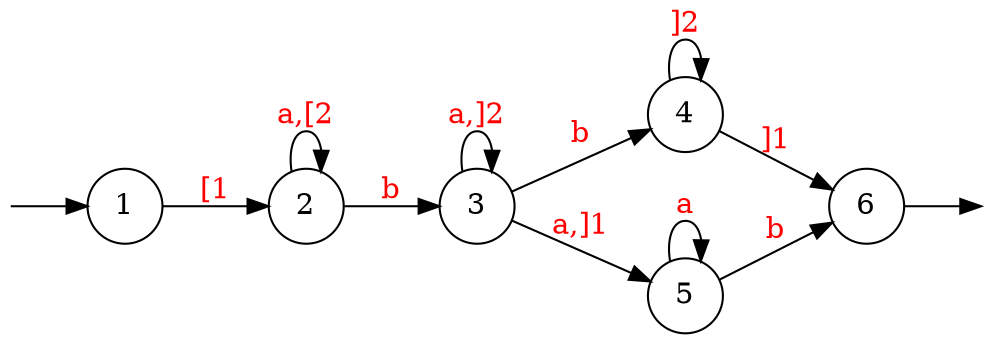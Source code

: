 digraph {
    node [shape=circle];
    rankdir = "LR";
    Q0 [style=invisible, height=0, width=0, fixedsize=true];
    Q1 [style=invisible, height=0, width=0, fixedsize=true];

    Q0 -> 1;
    6 -> Q1;

    1 -> 2 [ label="[1", fontcolor=red];
    2 -> 2 [ label="a,[2", fontcolor=red];
    2 -> 3 [ label="b", fontcolor=red];
    3 -> 3 [ label="a,]2", fontcolor=red];
    3 -> 4 [ label="b", fontcolor=red];
    4 -> 4 [ label="]2", fontcolor=red];
    3 -> 5 [ label="a,]1", fontcolor=red];
    5 -> 5 [ label="a", fontcolor=red];
    5 -> 6 [ label="b", fontcolor=red];
    4 -> 6 [ label="]1", fontcolor=red];
}